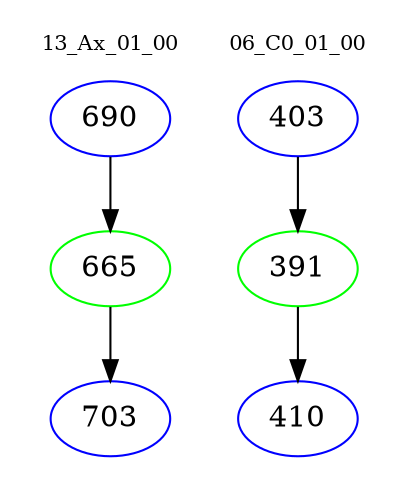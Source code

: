 digraph{
subgraph cluster_0 {
color = white
label = "13_Ax_01_00";
fontsize=10;
T0_690 [label="690", color="blue"]
T0_690 -> T0_665 [color="black"]
T0_665 [label="665", color="green"]
T0_665 -> T0_703 [color="black"]
T0_703 [label="703", color="blue"]
}
subgraph cluster_1 {
color = white
label = "06_C0_01_00";
fontsize=10;
T1_403 [label="403", color="blue"]
T1_403 -> T1_391 [color="black"]
T1_391 [label="391", color="green"]
T1_391 -> T1_410 [color="black"]
T1_410 [label="410", color="blue"]
}
}
